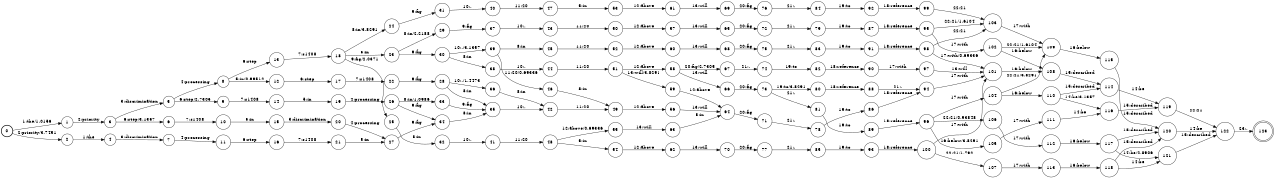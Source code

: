 digraph FST {
rankdir = LR;
size = "8.5,11";
label = "";
center = 1;
orientation = Portrait;
ranksep = "0.4";
nodesep = "0.25";
0 [label = "0", shape = circle, style = bold, fontsize = 14]
	0 -> 1 [label = "1:the/1.0156", fontsize = 14];
	0 -> 2 [label = "2:priority/3.7451", fontsize = 14];
1 [label = "1", shape = circle, style = solid, fontsize = 14]
	1 -> 3 [label = "2:priority", fontsize = 14];
2 [label = "2", shape = circle, style = solid, fontsize = 14]
	2 -> 4 [label = "1:the", fontsize = 14];
3 [label = "3", shape = circle, style = solid, fontsize = 14]
	3 -> 5 [label = "3:discrimination", fontsize = 14];
	3 -> 6 [label = "6:step/3.1357", fontsize = 14];
4 [label = "4", shape = circle, style = solid, fontsize = 14]
	4 -> 7 [label = "3:discrimination", fontsize = 14];
5 [label = "5", shape = circle, style = solid, fontsize = 14]
	5 -> 8 [label = "4:processing", fontsize = 14];
	5 -> 9 [label = "6:step/2.7305", fontsize = 14];
6 [label = "6", shape = circle, style = solid, fontsize = 14]
	6 -> 10 [label = "7:s1408", fontsize = 14];
7 [label = "7", shape = circle, style = solid, fontsize = 14]
	7 -> 11 [label = "4:processing", fontsize = 14];
8 [label = "8", shape = circle, style = solid, fontsize = 14]
	8 -> 13 [label = "6:step", fontsize = 14];
	8 -> 12 [label = "5:in/0.99512", fontsize = 14];
9 [label = "9", shape = circle, style = solid, fontsize = 14]
	9 -> 14 [label = "7:s1408", fontsize = 14];
10 [label = "10", shape = circle, style = solid, fontsize = 14]
	10 -> 15 [label = "5:in", fontsize = 14];
11 [label = "11", shape = circle, style = solid, fontsize = 14]
	11 -> 16 [label = "6:step", fontsize = 14];
12 [label = "12", shape = circle, style = solid, fontsize = 14]
	12 -> 17 [label = "6:step", fontsize = 14];
13 [label = "13", shape = circle, style = solid, fontsize = 14]
	13 -> 18 [label = "7:s1408", fontsize = 14];
14 [label = "14", shape = circle, style = solid, fontsize = 14]
	14 -> 19 [label = "5:in", fontsize = 14];
15 [label = "15", shape = circle, style = solid, fontsize = 14]
	15 -> 20 [label = "3:discrimination", fontsize = 14];
16 [label = "16", shape = circle, style = solid, fontsize = 14]
	16 -> 21 [label = "7:s1408", fontsize = 14];
17 [label = "17", shape = circle, style = solid, fontsize = 14]
	17 -> 22 [label = "7:s1408", fontsize = 14];
18 [label = "18", shape = circle, style = solid, fontsize = 14]
	18 -> 23 [label = "5:in", fontsize = 14];
	18 -> 24 [label = "8:in/3.8291", fontsize = 14];
	18 -> 25 [label = "9:fig/2.0371", fontsize = 14];
19 [label = "19", shape = circle, style = solid, fontsize = 14]
	19 -> 26 [label = "4:processing", fontsize = 14];
20 [label = "20", shape = circle, style = solid, fontsize = 14]
	20 -> 27 [label = "4:processing", fontsize = 14];
21 [label = "21", shape = circle, style = solid, fontsize = 14]
	21 -> 27 [label = "5:in", fontsize = 14];
22 [label = "22", shape = circle, style = solid, fontsize = 14]
	22 -> 28 [label = "9:fig", fontsize = 14];
23 [label = "23", shape = circle, style = solid, fontsize = 14]
	23 -> 29 [label = "8:in/2.2188", fontsize = 14];
	23 -> 30 [label = "9:fig", fontsize = 14];
24 [label = "24", shape = circle, style = solid, fontsize = 14]
	24 -> 31 [label = "9:fig", fontsize = 14];
25 [label = "25", shape = circle, style = solid, fontsize = 14]
	25 -> 32 [label = "8:in", fontsize = 14];
26 [label = "26", shape = circle, style = solid, fontsize = 14]
	26 -> 33 [label = "8:in/1.0986", fontsize = 14];
	26 -> 34 [label = "9:fig", fontsize = 14];
27 [label = "27", shape = circle, style = solid, fontsize = 14]
	27 -> 34 [label = "9:fig", fontsize = 14];
28 [label = "28", shape = circle, style = solid, fontsize = 14]
	28 -> 35 [label = "8:in", fontsize = 14];
	28 -> 36 [label = "10:./1.4473", fontsize = 14];
29 [label = "29", shape = circle, style = solid, fontsize = 14]
	29 -> 37 [label = "9:fig", fontsize = 14];
30 [label = "30", shape = circle, style = solid, fontsize = 14]
	30 -> 38 [label = "8:in", fontsize = 14];
	30 -> 39 [label = "10:./3.1357", fontsize = 14];
31 [label = "31", shape = circle, style = solid, fontsize = 14]
	31 -> 40 [label = "10:.", fontsize = 14];
32 [label = "32", shape = circle, style = solid, fontsize = 14]
	32 -> 41 [label = "10:.", fontsize = 14];
33 [label = "33", shape = circle, style = solid, fontsize = 14]
	33 -> 35 [label = "9:fig", fontsize = 14];
34 [label = "34", shape = circle, style = solid, fontsize = 14]
	34 -> 35 [label = "8:in", fontsize = 14];
35 [label = "35", shape = circle, style = solid, fontsize = 14]
	35 -> 42 [label = "10:.", fontsize = 14];
36 [label = "36", shape = circle, style = solid, fontsize = 14]
	36 -> 42 [label = "8:in", fontsize = 14];
37 [label = "37", shape = circle, style = solid, fontsize = 14]
	37 -> 43 [label = "10:.", fontsize = 14];
38 [label = "38", shape = circle, style = solid, fontsize = 14]
	38 -> 44 [label = "10:.", fontsize = 14];
39 [label = "39", shape = circle, style = solid, fontsize = 14]
	39 -> 45 [label = "8:in", fontsize = 14];
	39 -> 46 [label = "11:20/0.69336", fontsize = 14];
40 [label = "40", shape = circle, style = solid, fontsize = 14]
	40 -> 47 [label = "11:20", fontsize = 14];
41 [label = "41", shape = circle, style = solid, fontsize = 14]
	41 -> 48 [label = "11:20", fontsize = 14];
42 [label = "42", shape = circle, style = solid, fontsize = 14]
	42 -> 49 [label = "11:20", fontsize = 14];
43 [label = "43", shape = circle, style = solid, fontsize = 14]
	43 -> 50 [label = "11:20", fontsize = 14];
44 [label = "44", shape = circle, style = solid, fontsize = 14]
	44 -> 51 [label = "11:20", fontsize = 14];
45 [label = "45", shape = circle, style = solid, fontsize = 14]
	45 -> 52 [label = "11:20", fontsize = 14];
46 [label = "46", shape = circle, style = solid, fontsize = 14]
	46 -> 49 [label = "8:in", fontsize = 14];
47 [label = "47", shape = circle, style = solid, fontsize = 14]
	47 -> 53 [label = "5:in", fontsize = 14];
48 [label = "48", shape = circle, style = solid, fontsize = 14]
	48 -> 54 [label = "5:in", fontsize = 14];
	48 -> 55 [label = "12:above/0.69336", fontsize = 14];
49 [label = "49", shape = circle, style = solid, fontsize = 14]
	49 -> 56 [label = "12:above", fontsize = 14];
50 [label = "50", shape = circle, style = solid, fontsize = 14]
	50 -> 57 [label = "12:above", fontsize = 14];
51 [label = "51", shape = circle, style = solid, fontsize = 14]
	51 -> 58 [label = "12:above", fontsize = 14];
	51 -> 59 [label = "13:will/3.8291", fontsize = 14];
52 [label = "52", shape = circle, style = solid, fontsize = 14]
	52 -> 60 [label = "12:above", fontsize = 14];
53 [label = "53", shape = circle, style = solid, fontsize = 14]
	53 -> 61 [label = "12:above", fontsize = 14];
54 [label = "54", shape = circle, style = solid, fontsize = 14]
	54 -> 62 [label = "12:above", fontsize = 14];
55 [label = "55", shape = circle, style = solid, fontsize = 14]
	55 -> 63 [label = "13:will", fontsize = 14];
56 [label = "56", shape = circle, style = solid, fontsize = 14]
	56 -> 64 [label = "13:will", fontsize = 14];
57 [label = "57", shape = circle, style = solid, fontsize = 14]
	57 -> 65 [label = "13:will", fontsize = 14];
58 [label = "58", shape = circle, style = solid, fontsize = 14]
	58 -> 67 [label = "20:fig/2.7305", fontsize = 14];
	58 -> 66 [label = "13:will", fontsize = 14];
59 [label = "59", shape = circle, style = solid, fontsize = 14]
	59 -> 64 [label = "12:above", fontsize = 14];
60 [label = "60", shape = circle, style = solid, fontsize = 14]
	60 -> 68 [label = "13:will", fontsize = 14];
61 [label = "61", shape = circle, style = solid, fontsize = 14]
	61 -> 69 [label = "13:will", fontsize = 14];
62 [label = "62", shape = circle, style = solid, fontsize = 14]
	62 -> 70 [label = "13:will", fontsize = 14];
63 [label = "63", shape = circle, style = solid, fontsize = 14]
	63 -> 64 [label = "5:in", fontsize = 14];
64 [label = "64", shape = circle, style = solid, fontsize = 14]
	64 -> 71 [label = "20:fig", fontsize = 14];
65 [label = "65", shape = circle, style = solid, fontsize = 14]
	65 -> 72 [label = "20:fig", fontsize = 14];
66 [label = "66", shape = circle, style = solid, fontsize = 14]
	66 -> 73 [label = "20:fig", fontsize = 14];
67 [label = "67", shape = circle, style = solid, fontsize = 14]
	67 -> 74 [label = "21:.", fontsize = 14];
68 [label = "68", shape = circle, style = solid, fontsize = 14]
	68 -> 75 [label = "20:fig", fontsize = 14];
69 [label = "69", shape = circle, style = solid, fontsize = 14]
	69 -> 76 [label = "20:fig", fontsize = 14];
70 [label = "70", shape = circle, style = solid, fontsize = 14]
	70 -> 77 [label = "20:fig", fontsize = 14];
71 [label = "71", shape = circle, style = solid, fontsize = 14]
	71 -> 78 [label = "21:.", fontsize = 14];
72 [label = "72", shape = circle, style = solid, fontsize = 14]
	72 -> 79 [label = "21:.", fontsize = 14];
73 [label = "73", shape = circle, style = solid, fontsize = 14]
	73 -> 81 [label = "21:.", fontsize = 14];
	73 -> 80 [label = "19:to/3.8291", fontsize = 14];
74 [label = "74", shape = circle, style = solid, fontsize = 14]
	74 -> 82 [label = "19:to", fontsize = 14];
75 [label = "75", shape = circle, style = solid, fontsize = 14]
	75 -> 83 [label = "21:.", fontsize = 14];
76 [label = "76", shape = circle, style = solid, fontsize = 14]
	76 -> 84 [label = "21:.", fontsize = 14];
77 [label = "77", shape = circle, style = solid, fontsize = 14]
	77 -> 85 [label = "21:.", fontsize = 14];
78 [label = "78", shape = circle, style = solid, fontsize = 14]
	78 -> 86 [label = "19:to", fontsize = 14];
79 [label = "79", shape = circle, style = solid, fontsize = 14]
	79 -> 87 [label = "19:to", fontsize = 14];
80 [label = "80", shape = circle, style = solid, fontsize = 14]
	80 -> 88 [label = "18:reference", fontsize = 14];
81 [label = "81", shape = circle, style = solid, fontsize = 14]
	81 -> 89 [label = "19:to", fontsize = 14];
82 [label = "82", shape = circle, style = solid, fontsize = 14]
	82 -> 90 [label = "18:reference", fontsize = 14];
83 [label = "83", shape = circle, style = solid, fontsize = 14]
	83 -> 91 [label = "19:to", fontsize = 14];
84 [label = "84", shape = circle, style = solid, fontsize = 14]
	84 -> 92 [label = "19:to", fontsize = 14];
85 [label = "85", shape = circle, style = solid, fontsize = 14]
	85 -> 93 [label = "19:to", fontsize = 14];
86 [label = "86", shape = circle, style = solid, fontsize = 14]
	86 -> 94 [label = "18:reference", fontsize = 14];
87 [label = "87", shape = circle, style = solid, fontsize = 14]
	87 -> 95 [label = "18:reference", fontsize = 14];
88 [label = "88", shape = circle, style = solid, fontsize = 14]
	88 -> 94 [label = "21:.", fontsize = 14];
89 [label = "89", shape = circle, style = solid, fontsize = 14]
	89 -> 96 [label = "18:reference", fontsize = 14];
90 [label = "90", shape = circle, style = solid, fontsize = 14]
	90 -> 97 [label = "17:with", fontsize = 14];
91 [label = "91", shape = circle, style = solid, fontsize = 14]
	91 -> 98 [label = "18:reference", fontsize = 14];
92 [label = "92", shape = circle, style = solid, fontsize = 14]
	92 -> 99 [label = "18:reference", fontsize = 14];
93 [label = "93", shape = circle, style = solid, fontsize = 14]
	93 -> 100 [label = "18:reference", fontsize = 14];
94 [label = "94", shape = circle, style = solid, fontsize = 14]
	94 -> 101 [label = "17:with", fontsize = 14];
95 [label = "95", shape = circle, style = solid, fontsize = 14]
	95 -> 102 [label = "17:with", fontsize = 14];
	95 -> 103 [label = "22:21/1.6104", fontsize = 14];
96 [label = "96", shape = circle, style = solid, fontsize = 14]
	96 -> 105 [label = "16:below/3.8291", fontsize = 14];
	96 -> 104 [label = "17:with", fontsize = 14];
	96 -> 106 [label = "22:21/0.93848", fontsize = 14];
97 [label = "97", shape = circle, style = solid, fontsize = 14]
	97 -> 101 [label = "13:will", fontsize = 14];
98 [label = "98", shape = circle, style = solid, fontsize = 14]
	98 -> 101 [label = "17:with/0.69336", fontsize = 14];
	98 -> 103 [label = "22:21", fontsize = 14];
99 [label = "99", shape = circle, style = solid, fontsize = 14]
	99 -> 103 [label = "22:21", fontsize = 14];
100 [label = "100", shape = circle, style = solid, fontsize = 14]
	100 -> 101 [label = "17:with", fontsize = 14];
	100 -> 107 [label = "22:21/1.792", fontsize = 14];
101 [label = "101", shape = circle, style = solid, fontsize = 14]
	101 -> 108 [label = "16:below", fontsize = 14];
102 [label = "102", shape = circle, style = solid, fontsize = 14]
	102 -> 108 [label = "16:below", fontsize = 14];
	102 -> 109 [label = "22:21/1.6104", fontsize = 14];
103 [label = "103", shape = circle, style = solid, fontsize = 14]
	103 -> 109 [label = "17:with", fontsize = 14];
104 [label = "104", shape = circle, style = solid, fontsize = 14]
	104 -> 110 [label = "16:below", fontsize = 14];
	104 -> 109 [label = "22:21/3.8291", fontsize = 14];
105 [label = "105", shape = circle, style = solid, fontsize = 14]
	105 -> 111 [label = "17:with", fontsize = 14];
106 [label = "106", shape = circle, style = solid, fontsize = 14]
	106 -> 112 [label = "17:with", fontsize = 14];
107 [label = "107", shape = circle, style = solid, fontsize = 14]
	107 -> 113 [label = "17:with", fontsize = 14];
108 [label = "108", shape = circle, style = solid, fontsize = 14]
	108 -> 114 [label = "15:described", fontsize = 14];
109 [label = "109", shape = circle, style = solid, fontsize = 14]
	109 -> 115 [label = "16:below", fontsize = 14];
110 [label = "110", shape = circle, style = solid, fontsize = 14]
	110 -> 116 [label = "14:be/3.1357", fontsize = 14];
	110 -> 114 [label = "15:described", fontsize = 14];
111 [label = "111", shape = circle, style = solid, fontsize = 14]
	111 -> 116 [label = "14:be", fontsize = 14];
112 [label = "112", shape = circle, style = solid, fontsize = 14]
	112 -> 117 [label = "16:below", fontsize = 14];
113 [label = "113", shape = circle, style = solid, fontsize = 14]
	113 -> 118 [label = "16:below", fontsize = 14];
114 [label = "114", shape = circle, style = solid, fontsize = 14]
	114 -> 119 [label = "14:be", fontsize = 14];
115 [label = "115", shape = circle, style = solid, fontsize = 14]
	115 -> 120 [label = "15:described", fontsize = 14];
116 [label = "116", shape = circle, style = solid, fontsize = 14]
	116 -> 119 [label = "15:described", fontsize = 14];
117 [label = "117", shape = circle, style = solid, fontsize = 14]
	117 -> 121 [label = "14:be/2.8906", fontsize = 14];
	117 -> 120 [label = "15:described", fontsize = 14];
118 [label = "118", shape = circle, style = solid, fontsize = 14]
	118 -> 121 [label = "14:be", fontsize = 14];
	118 -> 120 [label = "15:described", fontsize = 14];
119 [label = "119", shape = circle, style = solid, fontsize = 14]
	119 -> 122 [label = "22:21", fontsize = 14];
120 [label = "120", shape = circle, style = solid, fontsize = 14]
	120 -> 122 [label = "14:be", fontsize = 14];
121 [label = "121", shape = circle, style = solid, fontsize = 14]
	121 -> 122 [label = "15:described", fontsize = 14];
122 [label = "122", shape = circle, style = solid, fontsize = 14]
	122 -> 123 [label = "23:.", fontsize = 14];
123 [label = "123", shape = doublecircle, style = solid, fontsize = 14]
}
